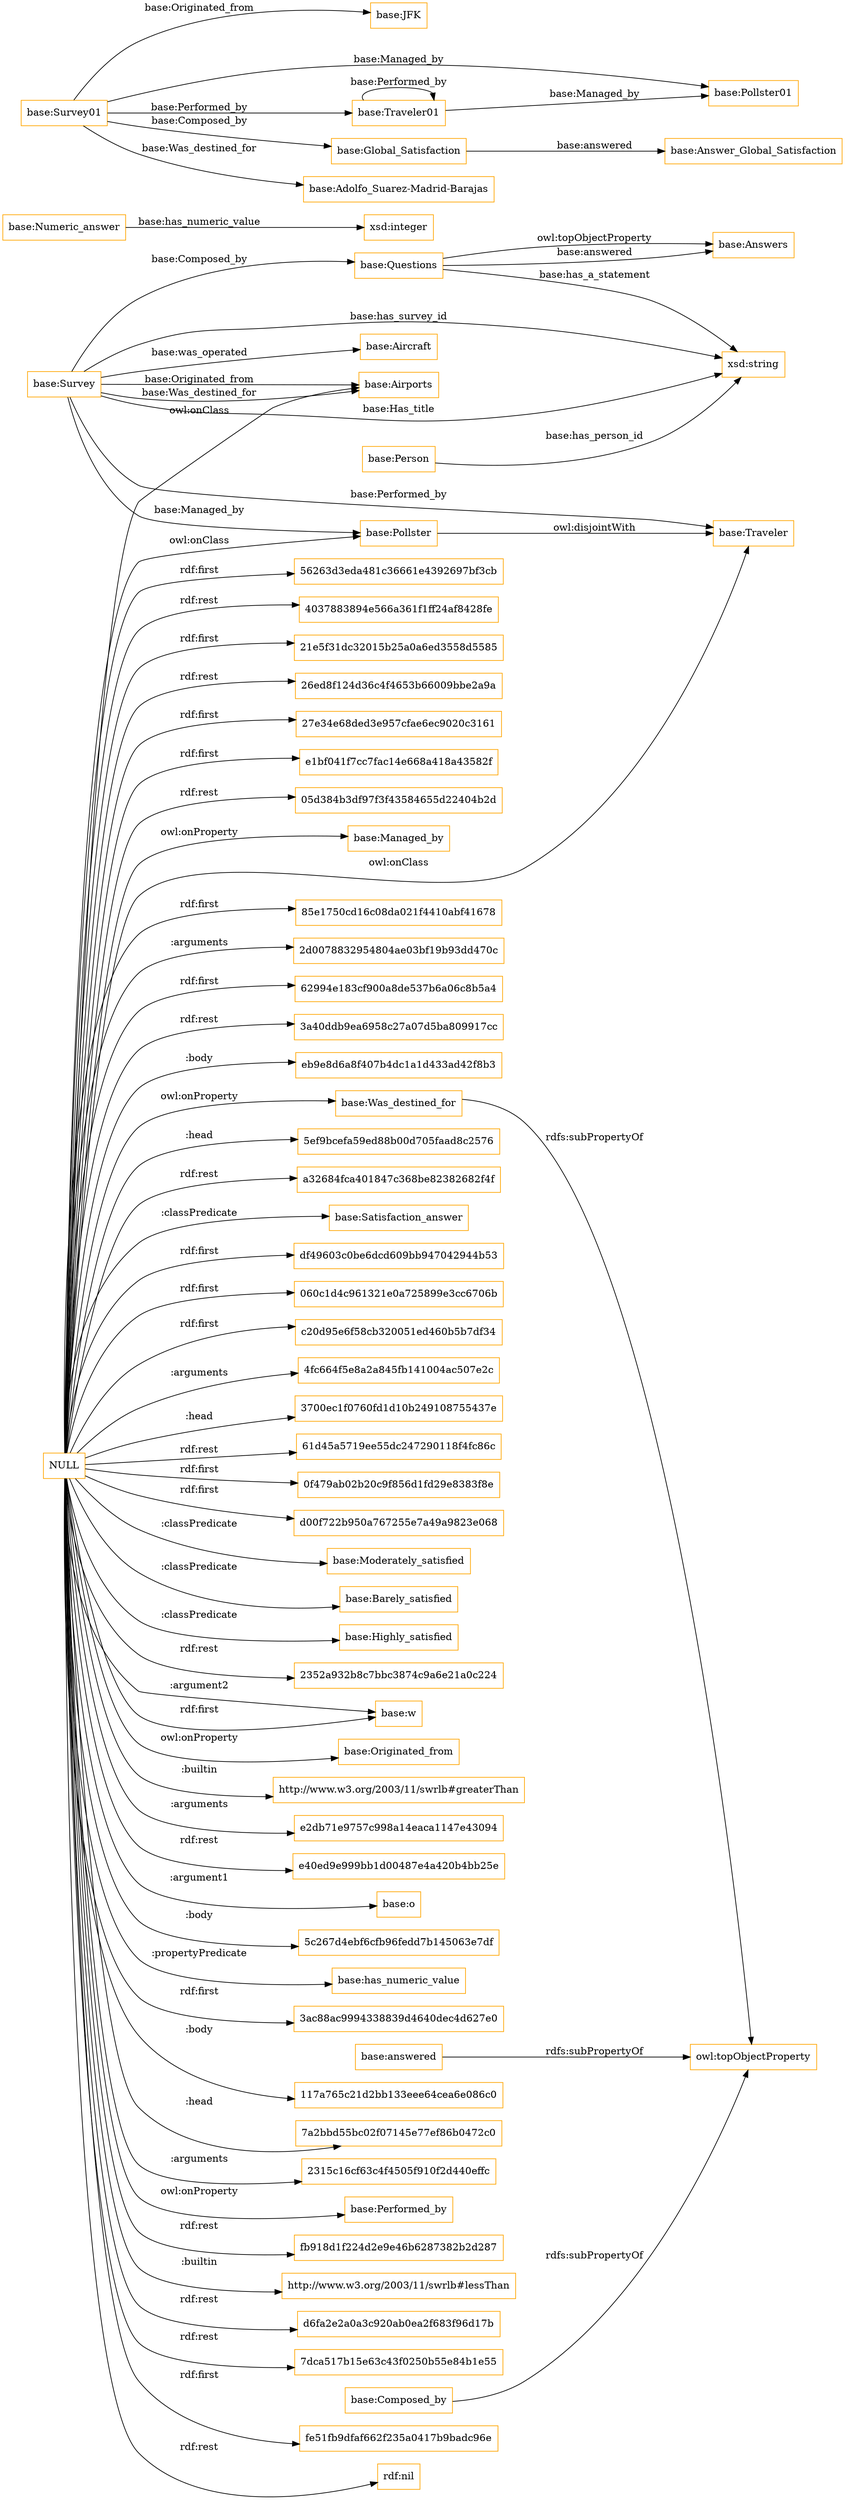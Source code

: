 digraph ar2dtool_diagram { 
rankdir=LR;
size="1501"
node [shape = rectangle, color="orange"]; "base:Satisfaction_answer" "base:Airports" "base:Pollster" "base:Moderately_satisfied" "base:Questions" "base:Numeric_answer" "base:Person" "base:Barely_satisfied" "base:Survey" "base:Answers" "base:Highly_satisfied" "base:Aircraft" "base:Traveler" ; /*classes style*/
	"NULL" -> "2352a932b8c7bbc3874c9a6e21a0c224" [ label = "rdf:rest" ];
	"NULL" -> "base:Pollster" [ label = "owl:onClass" ];
	"NULL" -> "base:Satisfaction_answer" [ label = ":classPredicate" ];
	"NULL" -> "base:w" [ label = "rdf:first" ];
	"NULL" -> "base:Originated_from" [ label = "owl:onProperty" ];
	"NULL" -> "base:Airports" [ label = "owl:onClass" ];
	"NULL" -> "http://www.w3.org/2003/11/swrlb#greaterThan" [ label = ":builtin" ];
	"NULL" -> "e2db71e9757c998a14eaca1147e43094" [ label = ":arguments" ];
	"NULL" -> "e40ed9e999bb1d00487e4a420b4bb25e" [ label = "rdf:rest" ];
	"NULL" -> "base:o" [ label = ":argument1" ];
	"NULL" -> "5c267d4ebf6cfb96fedd7b145063e7df" [ label = ":body" ];
	"NULL" -> "base:has_numeric_value" [ label = ":propertyPredicate" ];
	"NULL" -> "3ac88ac9994338839d4640dec4d627e0" [ label = "rdf:first" ];
	"NULL" -> "117a765c21d2bb133eee64cea6e086c0" [ label = ":body" ];
	"NULL" -> "7a2bbd55bc02f07145e77ef86b0472c0" [ label = ":head" ];
	"NULL" -> "2315c16cf63c4f4505f910f2d440effc" [ label = ":arguments" ];
	"NULL" -> "base:Performed_by" [ label = "owl:onProperty" ];
	"NULL" -> "fb918d1f224d2e9e46b6287382b2d287" [ label = "rdf:rest" ];
	"NULL" -> "http://www.w3.org/2003/11/swrlb#lessThan" [ label = ":builtin" ];
	"NULL" -> "d6fa2e2a0a3c920ab0ea2f683f96d17b" [ label = "rdf:rest" ];
	"NULL" -> "base:Highly_satisfied" [ label = ":classPredicate" ];
	"NULL" -> "7dca517b15e63c43f0250b55e84b1e55" [ label = "rdf:rest" ];
	"NULL" -> "fe51fb9dfaf662f235a0417b9badc96e" [ label = "rdf:first" ];
	"NULL" -> "base:Barely_satisfied" [ label = ":classPredicate" ];
	"NULL" -> "rdf:nil" [ label = "rdf:rest" ];
	"NULL" -> "56263d3eda481c36661e4392697bf3cb" [ label = "rdf:first" ];
	"NULL" -> "4037883894e566a361f1ff24af8428fe" [ label = "rdf:rest" ];
	"NULL" -> "21e5f31dc32015b25a0a6ed3558d5585" [ label = "rdf:first" ];
	"NULL" -> "26ed8f124d36c4f4653b66009bbe2a9a" [ label = "rdf:rest" ];
	"NULL" -> "27e34e68ded3e957cfae6ec9020c3161" [ label = "rdf:first" ];
	"NULL" -> "e1bf041f7cc7fac14e668a418a43582f" [ label = "rdf:first" ];
	"NULL" -> "05d384b3df97f3f43584655d22404b2d" [ label = "rdf:rest" ];
	"NULL" -> "base:Managed_by" [ label = "owl:onProperty" ];
	"NULL" -> "85e1750cd16c08da021f4410abf41678" [ label = "rdf:first" ];
	"NULL" -> "2d0078832954804ae03bf19b93dd470c" [ label = ":arguments" ];
	"NULL" -> "base:w" [ label = ":argument2" ];
	"NULL" -> "62994e183cf900a8de537b6a06c8b5a4" [ label = "rdf:first" ];
	"NULL" -> "base:Moderately_satisfied" [ label = ":classPredicate" ];
	"NULL" -> "3a40ddb9ea6958c27a07d5ba809917cc" [ label = "rdf:rest" ];
	"NULL" -> "eb9e8d6a8f407b4dc1a1d433ad42f8b3" [ label = ":body" ];
	"NULL" -> "base:Was_destined_for" [ label = "owl:onProperty" ];
	"NULL" -> "5ef9bcefa59ed88b00d705faad8c2576" [ label = ":head" ];
	"NULL" -> "a32684fca401847c368be82382682f4f" [ label = "rdf:rest" ];
	"NULL" -> "df49603c0be6dcd609bb947042944b53" [ label = "rdf:first" ];
	"NULL" -> "060c1d4c961321e0a725899e3cc6706b" [ label = "rdf:first" ];
	"NULL" -> "c20d95e6f58cb320051ed460b5b7df34" [ label = "rdf:first" ];
	"NULL" -> "base:Traveler" [ label = "owl:onClass" ];
	"NULL" -> "4fc664f5e8a2a845fb141004ac507e2c" [ label = ":arguments" ];
	"NULL" -> "3700ec1f0760fd1d10b249108755437e" [ label = ":head" ];
	"NULL" -> "61d45a5719ee55dc247290118f4fc86c" [ label = "rdf:rest" ];
	"NULL" -> "0f479ab02b20c9f856d1fd29e8383f8e" [ label = "rdf:first" ];
	"NULL" -> "d00f722b950a767255e7a49a9823e068" [ label = "rdf:first" ];
	"base:Survey01" -> "base:JFK" [ label = "base:Originated_from" ];
	"base:Survey01" -> "base:Pollster01" [ label = "base:Managed_by" ];
	"base:Survey01" -> "base:Traveler01" [ label = "base:Performed_by" ];
	"base:Survey01" -> "base:Global_Satisfaction" [ label = "base:Composed_by" ];
	"base:Survey01" -> "base:Adolfo_Suarez-Madrid-Barajas" [ label = "base:Was_destined_for" ];
	"base:Pollster" -> "base:Traveler" [ label = "owl:disjointWith" ];
	"base:answered" -> "owl:topObjectProperty" [ label = "rdfs:subPropertyOf" ];
	"base:Was_destined_for" -> "owl:topObjectProperty" [ label = "rdfs:subPropertyOf" ];
	"base:Composed_by" -> "owl:topObjectProperty" [ label = "rdfs:subPropertyOf" ];
	"base:Traveler01" -> "base:Traveler01" [ label = "base:Performed_by" ];
	"base:Traveler01" -> "base:Pollster01" [ label = "base:Managed_by" ];
	"base:Global_Satisfaction" -> "base:Answer_Global_Satisfaction" [ label = "base:answered" ];
	"base:Person" -> "xsd:string" [ label = "base:has_person_id" ];
	"base:Survey" -> "xsd:string" [ label = "base:has_survey_id" ];
	"base:Survey" -> "base:Questions" [ label = "base:Composed_by" ];
	"base:Survey" -> "xsd:string" [ label = "base:Has_title" ];
	"base:Questions" -> "base:Answers" [ label = "base:answered" ];
	"base:Survey" -> "base:Pollster" [ label = "base:Managed_by" ];
	"base:Numeric_answer" -> "xsd:integer" [ label = "base:has_numeric_value" ];
	"base:Survey" -> "base:Aircraft" [ label = "base:was_operated" ];
	"base:Questions" -> "base:Answers" [ label = "owl:topObjectProperty" ];
	"base:Survey" -> "base:Airports" [ label = "base:Originated_from" ];
	"base:Survey" -> "base:Traveler" [ label = "base:Performed_by" ];
	"base:Survey" -> "base:Airports" [ label = "base:Was_destined_for" ];
	"base:Questions" -> "xsd:string" [ label = "base:has_a_statement" ];

}
